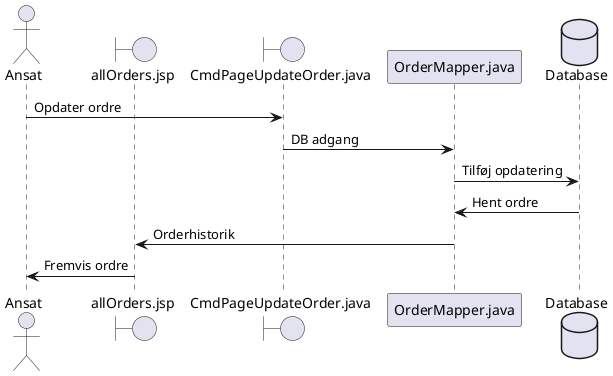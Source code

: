 @startuml

actor Ansat
boundary "allOrders.jsp" as AO
boundary "CmdPageUpdateOrder.java" as CUO
participant "OrderMapper.java" as OM
database "Database" as DB

Ansat -> CUO : Opdater ordre
CUO -> OM : DB adgang
OM -> DB : Tilføj opdatering
DB -> OM : Hent ordre
OM -> AO : Orderhistorik
AO -> Ansat : Fremvis ordre


@enduml